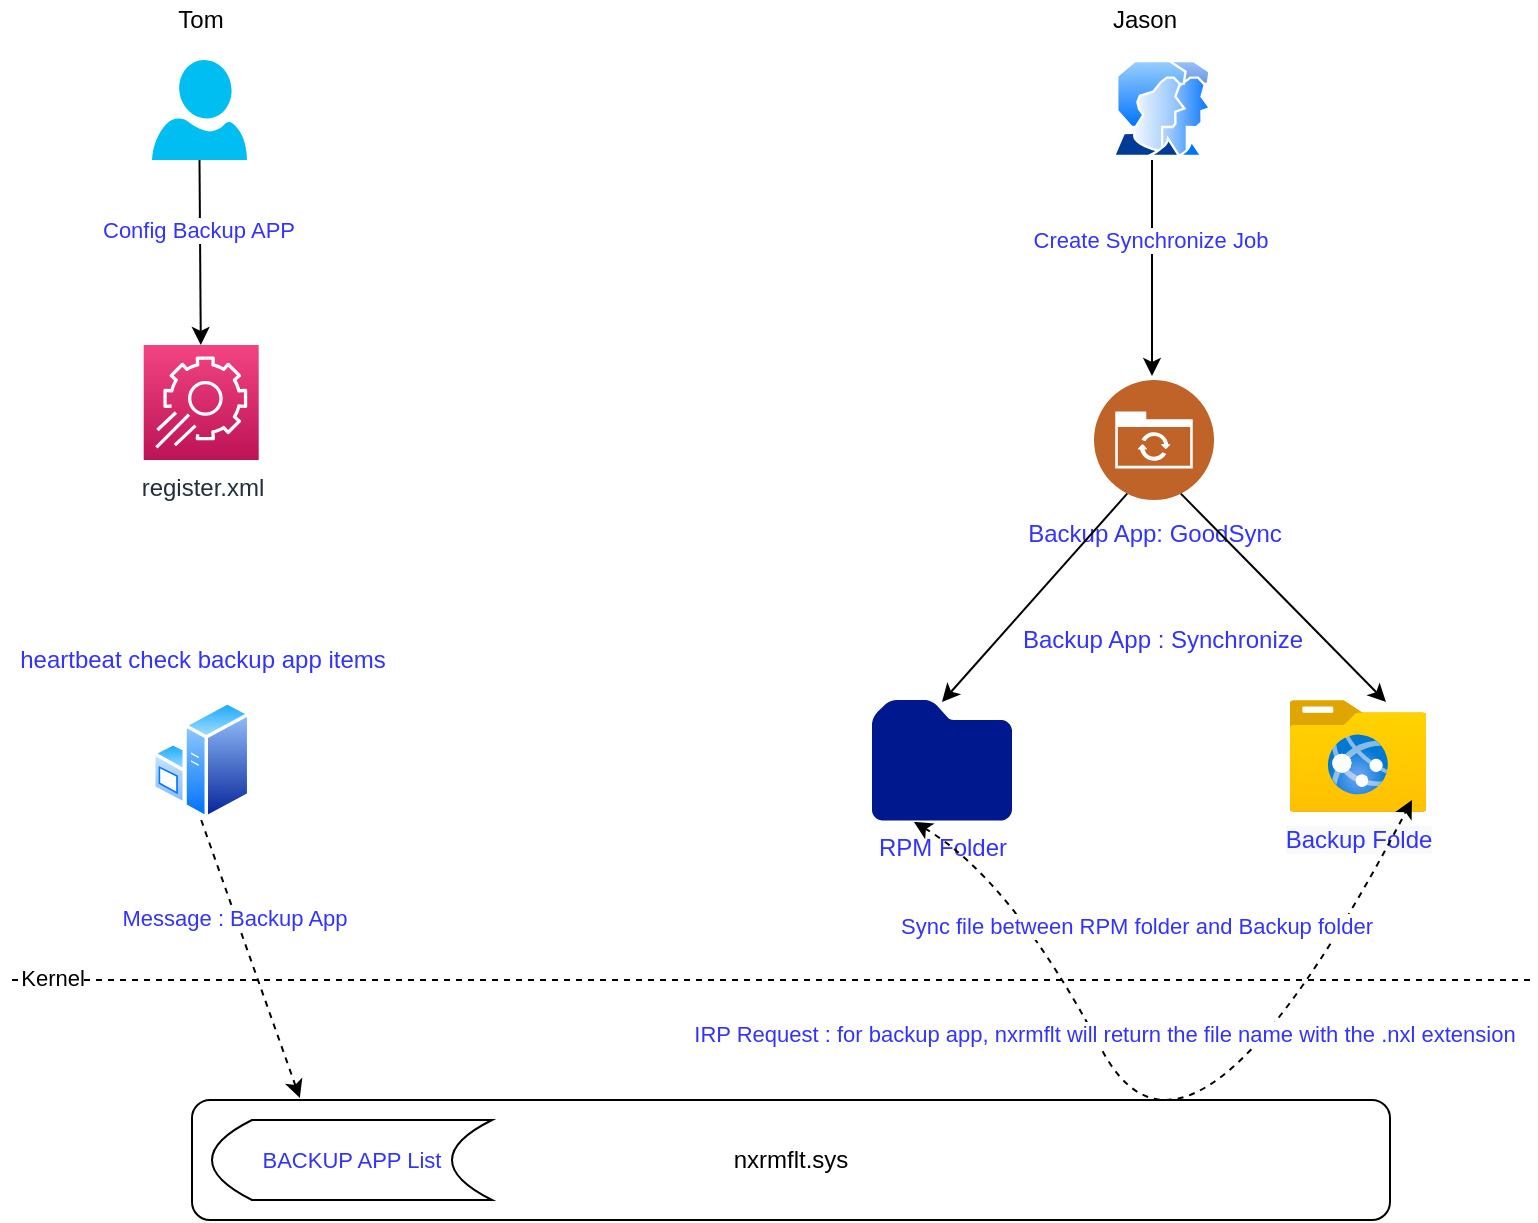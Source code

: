 <mxfile version="14.5.4" type="github">
  <diagram id="7AKQAq3_C5BsZpdGiaQe" name="Page-1">
    <mxGraphModel dx="1422" dy="789" grid="1" gridSize="10" guides="1" tooltips="1" connect="1" arrows="1" fold="1" page="1" pageScale="1" pageWidth="850" pageHeight="1100" math="0" shadow="0">
      <root>
        <mxCell id="0" />
        <mxCell id="1" parent="0" />
        <mxCell id="OCiKT4kq5z26e5zRrnhN-28" value="" style="verticalLabelPosition=bottom;html=1;verticalAlign=top;align=center;strokeColor=none;fillColor=#00BEF2;shape=mxgraph.azure.user;" vertex="1" parent="1">
          <mxGeometry x="130" y="50" width="47.5" height="50" as="geometry" />
        </mxCell>
        <mxCell id="OCiKT4kq5z26e5zRrnhN-29" value="" style="aspect=fixed;perimeter=ellipsePerimeter;html=1;align=center;shadow=0;dashed=0;spacingTop=3;image;image=img/lib/active_directory/user_accounts.svg;" vertex="1" parent="1">
          <mxGeometry x="610" y="50" width="50" height="48.5" as="geometry" />
        </mxCell>
        <mxCell id="OCiKT4kq5z26e5zRrnhN-30" value="register.xml" style="points=[[0,0,0],[0.25,0,0],[0.5,0,0],[0.75,0,0],[1,0,0],[0,1,0],[0.25,1,0],[0.5,1,0],[0.75,1,0],[1,1,0],[0,0.25,0],[0,0.5,0],[0,0.75,0],[1,0.25,0],[1,0.5,0],[1,0.75,0]];points=[[0,0,0],[0.25,0,0],[0.5,0,0],[0.75,0,0],[1,0,0],[0,1,0],[0.25,1,0],[0.5,1,0],[0.75,1,0],[1,1,0],[0,0.25,0],[0,0.5,0],[0,0.75,0],[1,0.25,0],[1,0.5,0],[1,0.75,0]];outlineConnect=0;fontColor=#232F3E;gradientColor=#F34482;gradientDirection=north;fillColor=#BC1356;strokeColor=#ffffff;dashed=0;verticalLabelPosition=bottom;verticalAlign=top;align=center;html=1;fontSize=12;fontStyle=0;aspect=fixed;shape=mxgraph.aws4.resourceIcon;resIcon=mxgraph.aws4.app_config;" vertex="1" parent="1">
          <mxGeometry x="125.85" y="192.5" width="57.5" height="57.5" as="geometry" />
        </mxCell>
        <mxCell id="OCiKT4kq5z26e5zRrnhN-31" value="&lt;font color=&quot;#3333ff&quot;&gt;Backup App: GoodSync&lt;/font&gt;" style="aspect=fixed;perimeter=ellipsePerimeter;html=1;align=center;shadow=0;dashed=0;fontColor=#4277BB;labelBackgroundColor=#ffffff;fontSize=12;spacingTop=3;image;image=img/lib/ibm/social/file_sync.svg;" vertex="1" parent="1">
          <mxGeometry x="601" y="210" width="60" height="60" as="geometry" />
        </mxCell>
        <mxCell id="OCiKT4kq5z26e5zRrnhN-32" value="&lt;font color=&quot;#3333ff&quot;&gt;RPM Folder&lt;/font&gt;" style="aspect=fixed;pointerEvents=1;shadow=0;dashed=0;html=1;strokeColor=none;labelPosition=center;verticalLabelPosition=bottom;verticalAlign=top;align=center;fillColor=#00188D;shape=mxgraph.mscae.enterprise.folder" vertex="1" parent="1">
          <mxGeometry x="490" y="370" width="70" height="60.2" as="geometry" />
        </mxCell>
        <mxCell id="OCiKT4kq5z26e5zRrnhN-34" value="" style="aspect=fixed;perimeter=ellipsePerimeter;html=1;align=center;shadow=0;dashed=0;spacingTop=3;image;image=img/lib/active_directory/windows_server.svg;" vertex="1" parent="1">
          <mxGeometry x="130" y="370" width="49.2" height="60" as="geometry" />
        </mxCell>
        <mxCell id="OCiKT4kq5z26e5zRrnhN-35" value="" style="endArrow=none;dashed=1;html=1;" edge="1" parent="1">
          <mxGeometry width="50" height="50" relative="1" as="geometry">
            <mxPoint x="60" y="510" as="sourcePoint" />
            <mxPoint x="820" y="510" as="targetPoint" />
          </mxGeometry>
        </mxCell>
        <mxCell id="OCiKT4kq5z26e5zRrnhN-36" value="Kernel" style="edgeLabel;html=1;align=center;verticalAlign=middle;resizable=0;points=[];" vertex="1" connectable="0" parent="OCiKT4kq5z26e5zRrnhN-35">
          <mxGeometry x="-0.947" y="1" relative="1" as="geometry">
            <mxPoint as="offset" />
          </mxGeometry>
        </mxCell>
        <mxCell id="OCiKT4kq5z26e5zRrnhN-37" value="nxrmflt.sys" style="rounded=1;whiteSpace=wrap;html=1;" vertex="1" parent="1">
          <mxGeometry x="150" y="570" width="599" height="60" as="geometry" />
        </mxCell>
        <mxCell id="OCiKT4kq5z26e5zRrnhN-38" value="" style="endArrow=classic;html=1;exitX=0.5;exitY=1;exitDx=0;exitDy=0;exitPerimeter=0;" edge="1" parent="1" source="OCiKT4kq5z26e5zRrnhN-28" target="OCiKT4kq5z26e5zRrnhN-30">
          <mxGeometry width="50" height="50" relative="1" as="geometry">
            <mxPoint x="410" y="440" as="sourcePoint" />
            <mxPoint x="460" y="390" as="targetPoint" />
          </mxGeometry>
        </mxCell>
        <mxCell id="OCiKT4kq5z26e5zRrnhN-39" value="&lt;font color=&quot;#3333ff&quot;&gt;Config Backup APP&lt;/font&gt;" style="edgeLabel;html=1;align=center;verticalAlign=middle;resizable=0;points=[];" vertex="1" connectable="0" parent="OCiKT4kq5z26e5zRrnhN-38">
          <mxGeometry x="-0.255" y="-1" relative="1" as="geometry">
            <mxPoint as="offset" />
          </mxGeometry>
        </mxCell>
        <mxCell id="OCiKT4kq5z26e5zRrnhN-40" value="" style="endArrow=classic;html=1;" edge="1" parent="1">
          <mxGeometry width="50" height="50" relative="1" as="geometry">
            <mxPoint x="630" y="100" as="sourcePoint" />
            <mxPoint x="630" y="208" as="targetPoint" />
          </mxGeometry>
        </mxCell>
        <mxCell id="OCiKT4kq5z26e5zRrnhN-41" value="&lt;font color=&quot;#3333ff&quot;&gt;Create Synchronize Job&lt;/font&gt;" style="edgeLabel;html=1;align=center;verticalAlign=middle;resizable=0;points=[];" vertex="1" connectable="0" parent="OCiKT4kq5z26e5zRrnhN-40">
          <mxGeometry x="-0.259" y="-1" relative="1" as="geometry">
            <mxPoint as="offset" />
          </mxGeometry>
        </mxCell>
        <mxCell id="OCiKT4kq5z26e5zRrnhN-42" value="" style="endArrow=classic;html=1;exitX=0.25;exitY=1;exitDx=0;exitDy=0;entryX=0.5;entryY=0.017;entryDx=0;entryDy=0;entryPerimeter=0;" edge="1" parent="1" source="OCiKT4kq5z26e5zRrnhN-31" target="OCiKT4kq5z26e5zRrnhN-32">
          <mxGeometry width="50" height="50" relative="1" as="geometry">
            <mxPoint x="410" y="340" as="sourcePoint" />
            <mxPoint x="460" y="290" as="targetPoint" />
          </mxGeometry>
        </mxCell>
        <mxCell id="OCiKT4kq5z26e5zRrnhN-46" value="" style="shape=image;html=1;verticalAlign=top;verticalLabelPosition=bottom;labelBackgroundColor=#ffffff;imageAspect=0;aspect=fixed;image=https://cdn3.iconfinder.com/data/icons/interface-8/128/InterfaceExpendet-01-128.png" vertex="1" parent="1">
          <mxGeometry x="99.6" y="250" width="110" height="110" as="geometry" />
        </mxCell>
        <mxCell id="OCiKT4kq5z26e5zRrnhN-47" value="&lt;font color=&quot;#3333ff&quot;&gt;heartbeat check backup app items&lt;/font&gt;" style="text;html=1;align=center;verticalAlign=middle;resizable=0;points=[];autosize=1;" vertex="1" parent="1">
          <mxGeometry x="54.6" y="340" width="200" height="20" as="geometry" />
        </mxCell>
        <mxCell id="OCiKT4kq5z26e5zRrnhN-48" value="" style="endArrow=classic;html=1;dashed=1;exitX=0.5;exitY=1;exitDx=0;exitDy=0;entryX=0.09;entryY=-0.017;entryDx=0;entryDy=0;entryPerimeter=0;" edge="1" parent="1" source="OCiKT4kq5z26e5zRrnhN-34" target="OCiKT4kq5z26e5zRrnhN-37">
          <mxGeometry width="50" height="50" relative="1" as="geometry">
            <mxPoint x="410" y="340" as="sourcePoint" />
            <mxPoint x="460" y="290" as="targetPoint" />
          </mxGeometry>
        </mxCell>
        <mxCell id="OCiKT4kq5z26e5zRrnhN-49" value="&lt;font color=&quot;#3333ff&quot;&gt;Message : Backup App&lt;/font&gt;" style="edgeLabel;html=1;align=center;verticalAlign=middle;resizable=0;points=[];" vertex="1" connectable="0" parent="OCiKT4kq5z26e5zRrnhN-48">
          <mxGeometry x="-0.299" y="-1" relative="1" as="geometry">
            <mxPoint as="offset" />
          </mxGeometry>
        </mxCell>
        <mxCell id="OCiKT4kq5z26e5zRrnhN-50" value="Tom" style="text;html=1;align=center;verticalAlign=middle;resizable=0;points=[];autosize=1;" vertex="1" parent="1">
          <mxGeometry x="133.75" y="20" width="40" height="20" as="geometry" />
        </mxCell>
        <mxCell id="OCiKT4kq5z26e5zRrnhN-51" value="Jason" style="text;html=1;align=center;verticalAlign=middle;resizable=0;points=[];autosize=1;" vertex="1" parent="1">
          <mxGeometry x="601" y="20" width="50" height="20" as="geometry" />
        </mxCell>
        <mxCell id="OCiKT4kq5z26e5zRrnhN-52" value="" style="endArrow=classic;html=1;exitX=0.75;exitY=1;exitDx=0;exitDy=0;entryX=0.826;entryY=0.018;entryDx=0;entryDy=0;entryPerimeter=0;" edge="1" parent="1" source="OCiKT4kq5z26e5zRrnhN-31">
          <mxGeometry width="50" height="50" relative="1" as="geometry">
            <mxPoint x="410" y="340" as="sourcePoint" />
            <mxPoint x="746.994" y="371.008" as="targetPoint" />
          </mxGeometry>
        </mxCell>
        <mxCell id="OCiKT4kq5z26e5zRrnhN-53" value="&lt;font color=&quot;#3333ff&quot;&gt;Backup App : Synchronize&lt;/font&gt;" style="text;html=1;align=center;verticalAlign=middle;resizable=0;points=[];autosize=1;" vertex="1" parent="1">
          <mxGeometry x="560" y="330" width="150" height="20" as="geometry" />
        </mxCell>
        <mxCell id="OCiKT4kq5z26e5zRrnhN-54" value="&lt;span style=&quot;color: rgb(51 , 51 , 255) ; background-color: rgb(248 , 249 , 250)&quot;&gt;Backup Folde&lt;/span&gt;" style="aspect=fixed;html=1;points=[];align=center;image;fontSize=12;image=img/lib/azure2/general/Folder_Website.svg;" vertex="1" parent="1">
          <mxGeometry x="699" y="370" width="68" height="56.0" as="geometry" />
        </mxCell>
        <mxCell id="OCiKT4kq5z26e5zRrnhN-43" value="" style="curved=1;endArrow=classic;html=1;exitX=0.3;exitY=1.013;exitDx=0;exitDy=0;exitPerimeter=0;dashed=1;startArrow=classic;startFill=1;endFill=1;" edge="1" parent="1">
          <mxGeometry width="50" height="50" relative="1" as="geometry">
            <mxPoint x="511" y="430.983" as="sourcePoint" />
            <mxPoint x="760" y="420" as="targetPoint" />
            <Array as="points">
              <mxPoint x="560" y="460" />
              <mxPoint x="650" y="630" />
            </Array>
          </mxGeometry>
        </mxCell>
        <mxCell id="OCiKT4kq5z26e5zRrnhN-44" value="&lt;font color=&quot;#3333ff&quot;&gt;IRP Request : for backup app, nxrmflt will return the file name with the .nxl extension&lt;/font&gt;" style="edgeLabel;html=1;align=center;verticalAlign=middle;resizable=0;points=[];" vertex="1" connectable="0" parent="OCiKT4kq5z26e5zRrnhN-43">
          <mxGeometry x="-0.403" y="-2" relative="1" as="geometry">
            <mxPoint x="6.31" y="-1.69" as="offset" />
          </mxGeometry>
        </mxCell>
        <mxCell id="OCiKT4kq5z26e5zRrnhN-45" value="&lt;font color=&quot;#3333ff&quot;&gt;Sync file between RPM folder and Backup folder&lt;/font&gt;" style="edgeLabel;html=1;align=center;verticalAlign=middle;resizable=0;points=[];" vertex="1" connectable="0" parent="OCiKT4kq5z26e5zRrnhN-43">
          <mxGeometry x="-0.701" y="-7" relative="1" as="geometry">
            <mxPoint x="60.55" y="6.07" as="offset" />
          </mxGeometry>
        </mxCell>
        <mxCell id="OCiKT4kq5z26e5zRrnhN-60" value="&lt;font style=&quot;font-size: 11px&quot; color=&quot;#3333ff&quot;&gt;BACKUP APP List&lt;/font&gt;" style="shape=dataStorage;whiteSpace=wrap;html=1;fixedSize=1;" vertex="1" parent="1">
          <mxGeometry x="160" y="580" width="140" height="40" as="geometry" />
        </mxCell>
      </root>
    </mxGraphModel>
  </diagram>
</mxfile>
